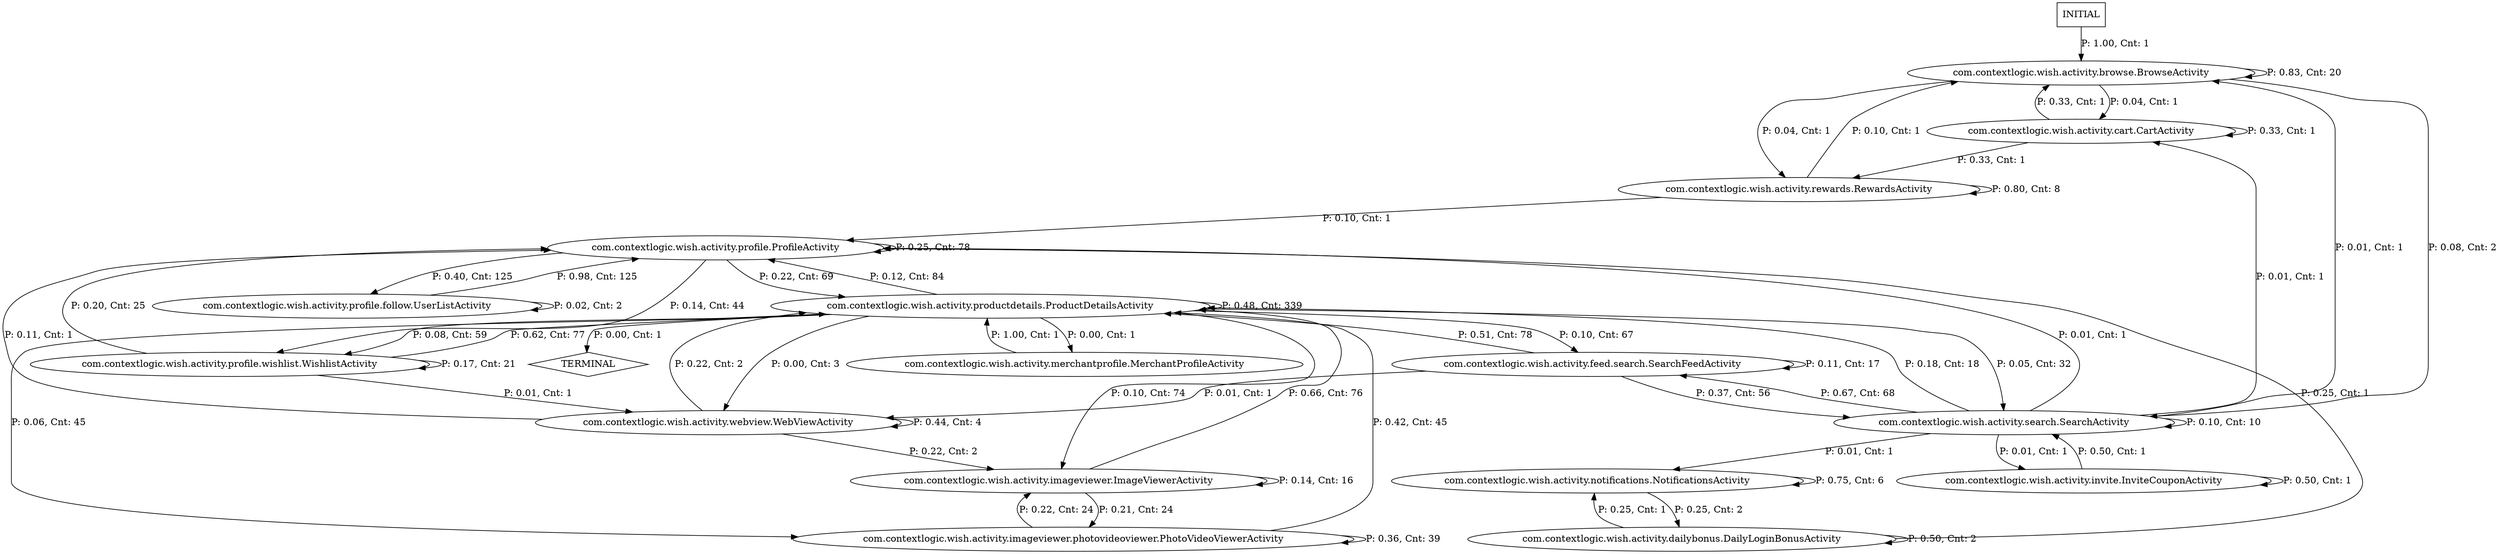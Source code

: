 digraph G {
  0 [label="com.contextlogic.wish.activity.browse.BrowseActivity"];
  1 [label="com.contextlogic.wish.activity.cart.CartActivity"];
  2 [label="com.contextlogic.wish.activity.dailybonus.DailyLoginBonusActivity"];
  3 [label="com.contextlogic.wish.activity.feed.search.SearchFeedActivity"];
  4 [label="com.contextlogic.wish.activity.imageviewer.ImageViewerActivity"];
  5 [label="com.contextlogic.wish.activity.imageviewer.photovideoviewer.PhotoVideoViewerActivity"];
  6 [label="com.contextlogic.wish.activity.invite.InviteCouponActivity"];
  7 [label="com.contextlogic.wish.activity.merchantprofile.MerchantProfileActivity"];
  8 [label="com.contextlogic.wish.activity.notifications.NotificationsActivity"];
  9 [label="com.contextlogic.wish.activity.productdetails.ProductDetailsActivity"];
  10 [label="com.contextlogic.wish.activity.profile.ProfileActivity"];
  11 [label="com.contextlogic.wish.activity.profile.follow.UserListActivity"];
  12 [label="com.contextlogic.wish.activity.profile.wishlist.WishlistActivity"];
  13 [label="com.contextlogic.wish.activity.rewards.RewardsActivity"];
  14 [label="com.contextlogic.wish.activity.search.SearchActivity"];
  15 [label="com.contextlogic.wish.activity.webview.WebViewActivity"];
  16 [label="TERMINAL",shape=diamond];
  17 [label="INITIAL",shape=box];
0->0 [label="P: 0.83, Cnt: 20"];
0->1 [label="P: 0.04, Cnt: 1"];
0->13 [label="P: 0.04, Cnt: 1"];
0->14 [label="P: 0.08, Cnt: 2"];
1->0 [label="P: 0.33, Cnt: 1"];
1->1 [label="P: 0.33, Cnt: 1"];
1->13 [label="P: 0.33, Cnt: 1"];
2->2 [label="P: 0.50, Cnt: 2"];
2->8 [label="P: 0.25, Cnt: 1"];
2->10 [label="P: 0.25, Cnt: 1"];
3->3 [label="P: 0.11, Cnt: 17"];
3->9 [label="P: 0.51, Cnt: 78"];
3->14 [label="P: 0.37, Cnt: 56"];
3->15 [label="P: 0.01, Cnt: 1"];
4->4 [label="P: 0.14, Cnt: 16"];
4->5 [label="P: 0.21, Cnt: 24"];
4->9 [label="P: 0.66, Cnt: 76"];
5->4 [label="P: 0.22, Cnt: 24"];
5->5 [label="P: 0.36, Cnt: 39"];
5->9 [label="P: 0.42, Cnt: 45"];
6->6 [label="P: 0.50, Cnt: 1"];
6->14 [label="P: 0.50, Cnt: 1"];
7->9 [label="P: 1.00, Cnt: 1"];
8->2 [label="P: 0.25, Cnt: 2"];
8->8 [label="P: 0.75, Cnt: 6"];
9->3 [label="P: 0.10, Cnt: 67"];
9->4 [label="P: 0.10, Cnt: 74"];
9->5 [label="P: 0.06, Cnt: 45"];
9->7 [label="P: 0.00, Cnt: 1"];
9->9 [label="P: 0.48, Cnt: 339"];
9->10 [label="P: 0.12, Cnt: 84"];
9->12 [label="P: 0.08, Cnt: 59"];
9->14 [label="P: 0.05, Cnt: 32"];
9->15 [label="P: 0.00, Cnt: 3"];
9->16 [label="P: 0.00, Cnt: 1"];
10->9 [label="P: 0.22, Cnt: 69"];
10->10 [label="P: 0.25, Cnt: 78"];
10->11 [label="P: 0.40, Cnt: 125"];
10->12 [label="P: 0.14, Cnt: 44"];
11->10 [label="P: 0.98, Cnt: 125"];
11->11 [label="P: 0.02, Cnt: 2"];
12->9 [label="P: 0.62, Cnt: 77"];
12->10 [label="P: 0.20, Cnt: 25"];
12->12 [label="P: 0.17, Cnt: 21"];
12->15 [label="P: 0.01, Cnt: 1"];
13->0 [label="P: 0.10, Cnt: 1"];
13->10 [label="P: 0.10, Cnt: 1"];
13->13 [label="P: 0.80, Cnt: 8"];
14->0 [label="P: 0.01, Cnt: 1"];
14->1 [label="P: 0.01, Cnt: 1"];
14->3 [label="P: 0.67, Cnt: 68"];
14->6 [label="P: 0.01, Cnt: 1"];
14->8 [label="P: 0.01, Cnt: 1"];
14->9 [label="P: 0.18, Cnt: 18"];
14->10 [label="P: 0.01, Cnt: 1"];
14->14 [label="P: 0.10, Cnt: 10"];
15->4 [label="P: 0.22, Cnt: 2"];
15->9 [label="P: 0.22, Cnt: 2"];
15->10 [label="P: 0.11, Cnt: 1"];
15->15 [label="P: 0.44, Cnt: 4"];
17->0 [label="P: 1.00, Cnt: 1"];
}
